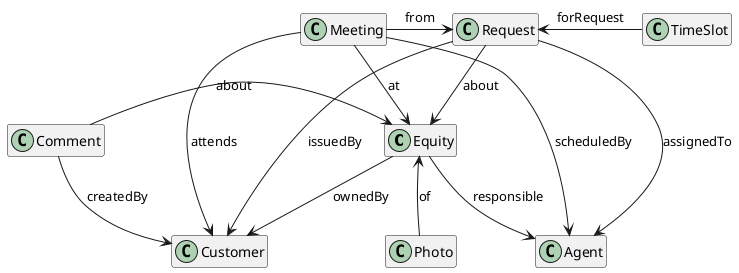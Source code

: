 @startuml

hide members
class Equity 
class Photo 
class Agent 
class Customer 
class Request 
class TimeSlot
class Comment

Equity <-- Photo: of
Equity --> Customer : ownedBy
Equity --> Agent : responsible

Meeting --> Agent : scheduledBy
Meeting --> Customer : attends
Meeting --> Equity : at
Meeting -> Request : from

Request --> Equity : about
Request --> Customer : issuedBy
Request --> Agent : assignedTo
Request <- TimeSlot : forRequest

Comment -> Customer: createdBy
Comment -> Equity : about

@enduml